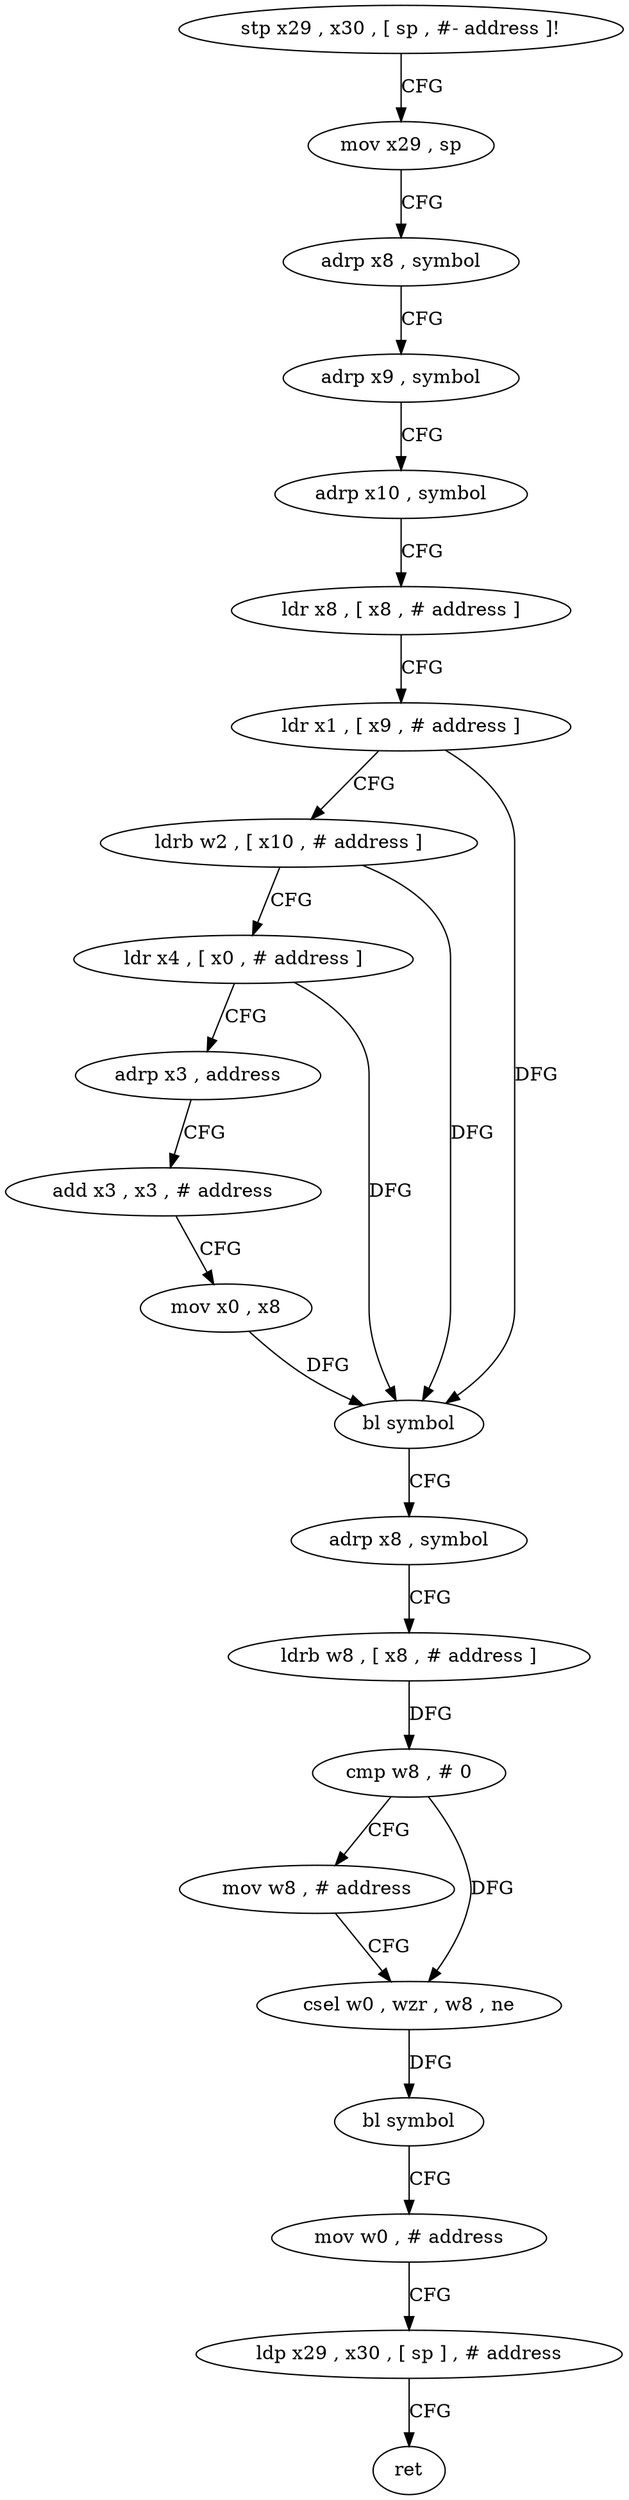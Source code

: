 digraph "func" {
"4210968" [label = "stp x29 , x30 , [ sp , #- address ]!" ]
"4210972" [label = "mov x29 , sp" ]
"4210976" [label = "adrp x8 , symbol" ]
"4210980" [label = "adrp x9 , symbol" ]
"4210984" [label = "adrp x10 , symbol" ]
"4210988" [label = "ldr x8 , [ x8 , # address ]" ]
"4210992" [label = "ldr x1 , [ x9 , # address ]" ]
"4210996" [label = "ldrb w2 , [ x10 , # address ]" ]
"4211000" [label = "ldr x4 , [ x0 , # address ]" ]
"4211004" [label = "adrp x3 , address" ]
"4211008" [label = "add x3 , x3 , # address" ]
"4211012" [label = "mov x0 , x8" ]
"4211016" [label = "bl symbol" ]
"4211020" [label = "adrp x8 , symbol" ]
"4211024" [label = "ldrb w8 , [ x8 , # address ]" ]
"4211028" [label = "cmp w8 , # 0" ]
"4211032" [label = "mov w8 , # address" ]
"4211036" [label = "csel w0 , wzr , w8 , ne" ]
"4211040" [label = "bl symbol" ]
"4211044" [label = "mov w0 , # address" ]
"4211048" [label = "ldp x29 , x30 , [ sp ] , # address" ]
"4211052" [label = "ret" ]
"4210968" -> "4210972" [ label = "CFG" ]
"4210972" -> "4210976" [ label = "CFG" ]
"4210976" -> "4210980" [ label = "CFG" ]
"4210980" -> "4210984" [ label = "CFG" ]
"4210984" -> "4210988" [ label = "CFG" ]
"4210988" -> "4210992" [ label = "CFG" ]
"4210992" -> "4210996" [ label = "CFG" ]
"4210992" -> "4211016" [ label = "DFG" ]
"4210996" -> "4211000" [ label = "CFG" ]
"4210996" -> "4211016" [ label = "DFG" ]
"4211000" -> "4211004" [ label = "CFG" ]
"4211000" -> "4211016" [ label = "DFG" ]
"4211004" -> "4211008" [ label = "CFG" ]
"4211008" -> "4211012" [ label = "CFG" ]
"4211012" -> "4211016" [ label = "DFG" ]
"4211016" -> "4211020" [ label = "CFG" ]
"4211020" -> "4211024" [ label = "CFG" ]
"4211024" -> "4211028" [ label = "DFG" ]
"4211028" -> "4211032" [ label = "CFG" ]
"4211028" -> "4211036" [ label = "DFG" ]
"4211032" -> "4211036" [ label = "CFG" ]
"4211036" -> "4211040" [ label = "DFG" ]
"4211040" -> "4211044" [ label = "CFG" ]
"4211044" -> "4211048" [ label = "CFG" ]
"4211048" -> "4211052" [ label = "CFG" ]
}
